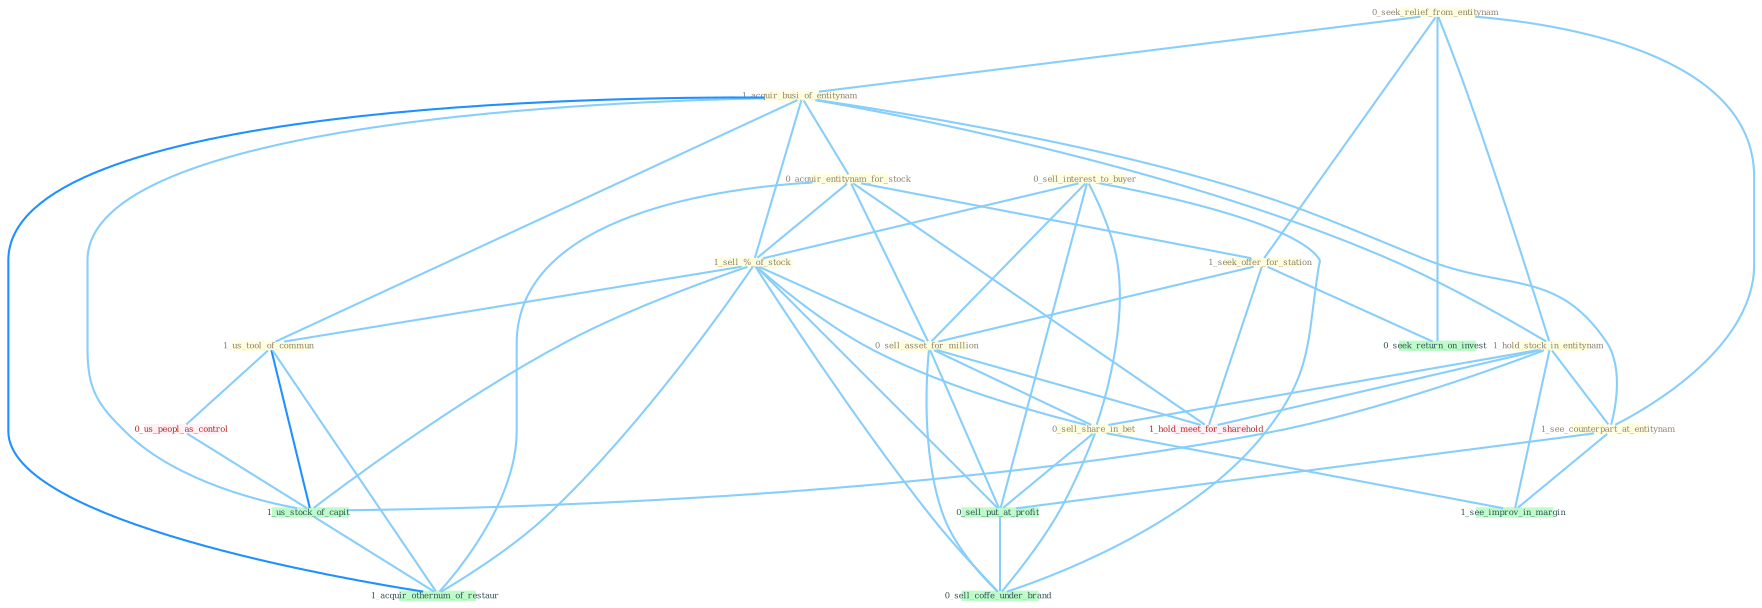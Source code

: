 Graph G{ 
    node
    [shape=polygon,style=filled,width=.5,height=.06,color="#BDFCC9",fixedsize=true,fontsize=4,
    fontcolor="#2f4f4f"];
    {node
    [color="#ffffe0", fontcolor="#8b7d6b"] "0_seek_relief_from_entitynam " "1_acquir_busi_of_entitynam " "0_acquir_entitynam_for_stock " "0_sell_interest_to_buyer " "1_sell_%_of_stock " "1_hold_stock_in_entitynam " "1_us_tool_of_commun " "1_seek_offer_for_station " "0_sell_asset_for_million " "0_sell_share_in_bet " "1_see_counterpart_at_entitynam "}
{node [color="#fff0f5", fontcolor="#b22222"] "0_us_peopl_as_control " "1_hold_meet_for_sharehold "}
edge [color="#B0E2FF"];

	"0_seek_relief_from_entitynam " -- "1_acquir_busi_of_entitynam " [w="1", color="#87cefa" ];
	"0_seek_relief_from_entitynam " -- "1_hold_stock_in_entitynam " [w="1", color="#87cefa" ];
	"0_seek_relief_from_entitynam " -- "1_seek_offer_for_station " [w="1", color="#87cefa" ];
	"0_seek_relief_from_entitynam " -- "1_see_counterpart_at_entitynam " [w="1", color="#87cefa" ];
	"0_seek_relief_from_entitynam " -- "0_seek_return_on_invest " [w="1", color="#87cefa" ];
	"1_acquir_busi_of_entitynam " -- "0_acquir_entitynam_for_stock " [w="1", color="#87cefa" ];
	"1_acquir_busi_of_entitynam " -- "1_sell_%_of_stock " [w="1", color="#87cefa" ];
	"1_acquir_busi_of_entitynam " -- "1_hold_stock_in_entitynam " [w="1", color="#87cefa" ];
	"1_acquir_busi_of_entitynam " -- "1_us_tool_of_commun " [w="1", color="#87cefa" ];
	"1_acquir_busi_of_entitynam " -- "1_see_counterpart_at_entitynam " [w="1", color="#87cefa" ];
	"1_acquir_busi_of_entitynam " -- "1_us_stock_of_capit " [w="1", color="#87cefa" ];
	"1_acquir_busi_of_entitynam " -- "1_acquir_othernum_of_restaur " [w="2", color="#1e90ff" , len=0.8];
	"0_acquir_entitynam_for_stock " -- "1_sell_%_of_stock " [w="1", color="#87cefa" ];
	"0_acquir_entitynam_for_stock " -- "1_seek_offer_for_station " [w="1", color="#87cefa" ];
	"0_acquir_entitynam_for_stock " -- "0_sell_asset_for_million " [w="1", color="#87cefa" ];
	"0_acquir_entitynam_for_stock " -- "1_hold_meet_for_sharehold " [w="1", color="#87cefa" ];
	"0_acquir_entitynam_for_stock " -- "1_acquir_othernum_of_restaur " [w="1", color="#87cefa" ];
	"0_sell_interest_to_buyer " -- "1_sell_%_of_stock " [w="1", color="#87cefa" ];
	"0_sell_interest_to_buyer " -- "0_sell_asset_for_million " [w="1", color="#87cefa" ];
	"0_sell_interest_to_buyer " -- "0_sell_share_in_bet " [w="1", color="#87cefa" ];
	"0_sell_interest_to_buyer " -- "0_sell_put_at_profit " [w="1", color="#87cefa" ];
	"0_sell_interest_to_buyer " -- "0_sell_coffe_under_brand " [w="1", color="#87cefa" ];
	"1_sell_%_of_stock " -- "1_us_tool_of_commun " [w="1", color="#87cefa" ];
	"1_sell_%_of_stock " -- "0_sell_asset_for_million " [w="1", color="#87cefa" ];
	"1_sell_%_of_stock " -- "0_sell_share_in_bet " [w="1", color="#87cefa" ];
	"1_sell_%_of_stock " -- "0_sell_put_at_profit " [w="1", color="#87cefa" ];
	"1_sell_%_of_stock " -- "1_us_stock_of_capit " [w="1", color="#87cefa" ];
	"1_sell_%_of_stock " -- "0_sell_coffe_under_brand " [w="1", color="#87cefa" ];
	"1_sell_%_of_stock " -- "1_acquir_othernum_of_restaur " [w="1", color="#87cefa" ];
	"1_hold_stock_in_entitynam " -- "0_sell_share_in_bet " [w="1", color="#87cefa" ];
	"1_hold_stock_in_entitynam " -- "1_see_counterpart_at_entitynam " [w="1", color="#87cefa" ];
	"1_hold_stock_in_entitynam " -- "1_us_stock_of_capit " [w="1", color="#87cefa" ];
	"1_hold_stock_in_entitynam " -- "1_see_improv_in_margin " [w="1", color="#87cefa" ];
	"1_hold_stock_in_entitynam " -- "1_hold_meet_for_sharehold " [w="1", color="#87cefa" ];
	"1_us_tool_of_commun " -- "0_us_peopl_as_control " [w="1", color="#87cefa" ];
	"1_us_tool_of_commun " -- "1_us_stock_of_capit " [w="2", color="#1e90ff" , len=0.8];
	"1_us_tool_of_commun " -- "1_acquir_othernum_of_restaur " [w="1", color="#87cefa" ];
	"1_seek_offer_for_station " -- "0_sell_asset_for_million " [w="1", color="#87cefa" ];
	"1_seek_offer_for_station " -- "0_seek_return_on_invest " [w="1", color="#87cefa" ];
	"1_seek_offer_for_station " -- "1_hold_meet_for_sharehold " [w="1", color="#87cefa" ];
	"0_sell_asset_for_million " -- "0_sell_share_in_bet " [w="1", color="#87cefa" ];
	"0_sell_asset_for_million " -- "0_sell_put_at_profit " [w="1", color="#87cefa" ];
	"0_sell_asset_for_million " -- "0_sell_coffe_under_brand " [w="1", color="#87cefa" ];
	"0_sell_asset_for_million " -- "1_hold_meet_for_sharehold " [w="1", color="#87cefa" ];
	"0_sell_share_in_bet " -- "0_sell_put_at_profit " [w="1", color="#87cefa" ];
	"0_sell_share_in_bet " -- "1_see_improv_in_margin " [w="1", color="#87cefa" ];
	"0_sell_share_in_bet " -- "0_sell_coffe_under_brand " [w="1", color="#87cefa" ];
	"1_see_counterpart_at_entitynam " -- "0_sell_put_at_profit " [w="1", color="#87cefa" ];
	"1_see_counterpart_at_entitynam " -- "1_see_improv_in_margin " [w="1", color="#87cefa" ];
	"0_us_peopl_as_control " -- "1_us_stock_of_capit " [w="1", color="#87cefa" ];
	"0_sell_put_at_profit " -- "0_sell_coffe_under_brand " [w="1", color="#87cefa" ];
	"1_us_stock_of_capit " -- "1_acquir_othernum_of_restaur " [w="1", color="#87cefa" ];
}